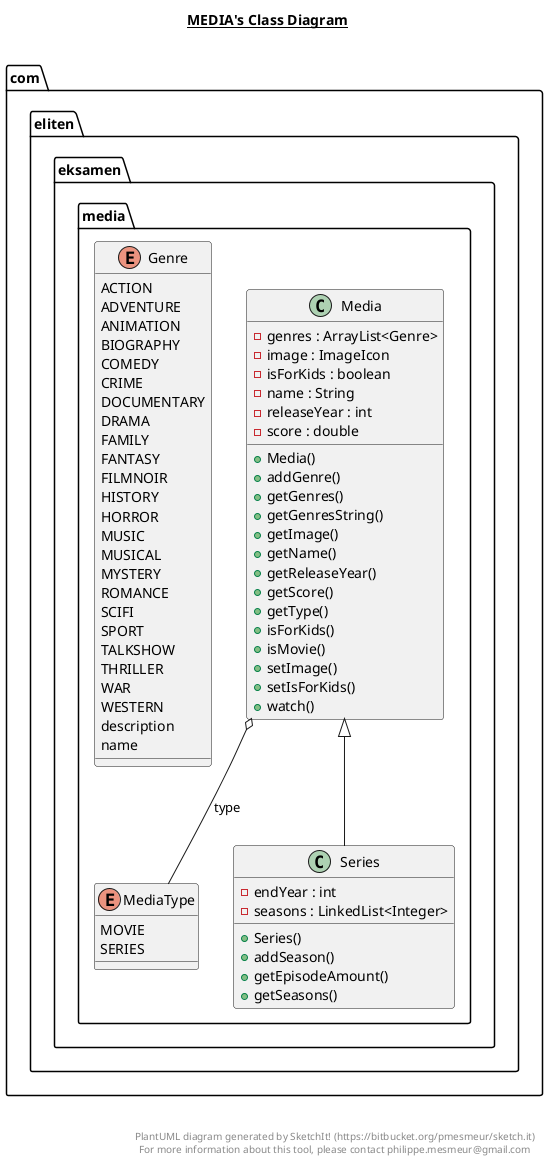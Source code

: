 @startuml

title __MEDIA's Class Diagram__\n

  namespace com.eliten.eksamen {
    namespace media {
      enum Genre {
        ACTION
        ADVENTURE
        ANIMATION
        BIOGRAPHY
        COMEDY
        CRIME
        DOCUMENTARY
        DRAMA
        FAMILY
        FANTASY
        FILMNOIR
        HISTORY
        HORROR
        MUSIC
        MUSICAL
        MYSTERY
        ROMANCE
        SCIFI
        SPORT
        TALKSHOW
        THRILLER
        WAR
        WESTERN
        description
        name
      }
    }
  }
  

  namespace com.eliten.eksamen {
    namespace media {
      class com.eliten.eksamen.media.Media {
          - genres : ArrayList<Genre>
          - image : ImageIcon
          - isForKids : boolean
          - name : String
          - releaseYear : int
          - score : double
          + Media()
          + addGenre()
          + getGenres()
          + getGenresString()
          + getImage()
          + getName()
          + getReleaseYear()
          + getScore()
          + getType()
          + isForKids()
          + isMovie()
          + setImage()
          + setIsForKids()
          + watch()
      }
    }
  }
  

  namespace com.eliten.eksamen {
    namespace media {
      enum MediaType {
        MOVIE
        SERIES
      }
    }
  }
  

  namespace com.eliten.eksamen {
    namespace media {
      class com.eliten.eksamen.media.Series {
          - endYear : int
          - seasons : LinkedList<Integer>
          + Series()
          + addSeason()
          + getEpisodeAmount()
          + getSeasons()
      }
    }
  }
  

  com.eliten.eksamen.media.Media o-- com.eliten.eksamen.media.MediaType : type
  com.eliten.eksamen.media.Series -up-|> com.eliten.eksamen.media.Media


right footer


PlantUML diagram generated by SketchIt! (https://bitbucket.org/pmesmeur/sketch.it)
For more information about this tool, please contact philippe.mesmeur@gmail.com
endfooter

@enduml
